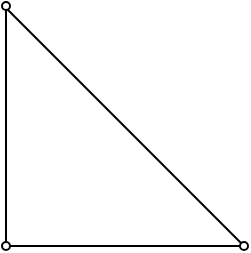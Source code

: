 <mxfile version="27.2.0">
  <diagram name="第 1 页" id="SAa0V_dGnNZgj1_m1_-2">
    <mxGraphModel dx="496" dy="285" grid="1" gridSize="10" guides="1" tooltips="1" connect="1" arrows="1" fold="1" page="1" pageScale="1" pageWidth="827" pageHeight="1169" math="0" shadow="0">
      <root>
        <mxCell id="0" />
        <mxCell id="1" parent="0" />
        <mxCell id="xBVjhFJFjN-JBsFsi6ET-2" value="" style="verticalLabelPosition=bottom;verticalAlign=top;html=1;shape=mxgraph.basic.orthogonal_triangle;fillColor=none;" parent="1" vertex="1">
          <mxGeometry x="320" y="240" width="119" height="119" as="geometry" />
        </mxCell>
        <mxCell id="BlKJdgy9hVPK1SEFYLWn-2" value="" style="ellipse;whiteSpace=wrap;html=1;aspect=fixed;" parent="1" vertex="1">
          <mxGeometry x="318" y="237" width="4" height="4" as="geometry" />
        </mxCell>
        <mxCell id="BlKJdgy9hVPK1SEFYLWn-34" value="" style="ellipse;whiteSpace=wrap;html=1;aspect=fixed;" parent="1" vertex="1">
          <mxGeometry x="318" y="357" width="4" height="4" as="geometry" />
        </mxCell>
        <mxCell id="xBVjhFJFjN-JBsFsi6ET-3" value="" style="ellipse;whiteSpace=wrap;html=1;aspect=fixed;" parent="1" vertex="1">
          <mxGeometry x="437" y="357" width="4" height="4" as="geometry" />
        </mxCell>
      </root>
    </mxGraphModel>
  </diagram>
</mxfile>
